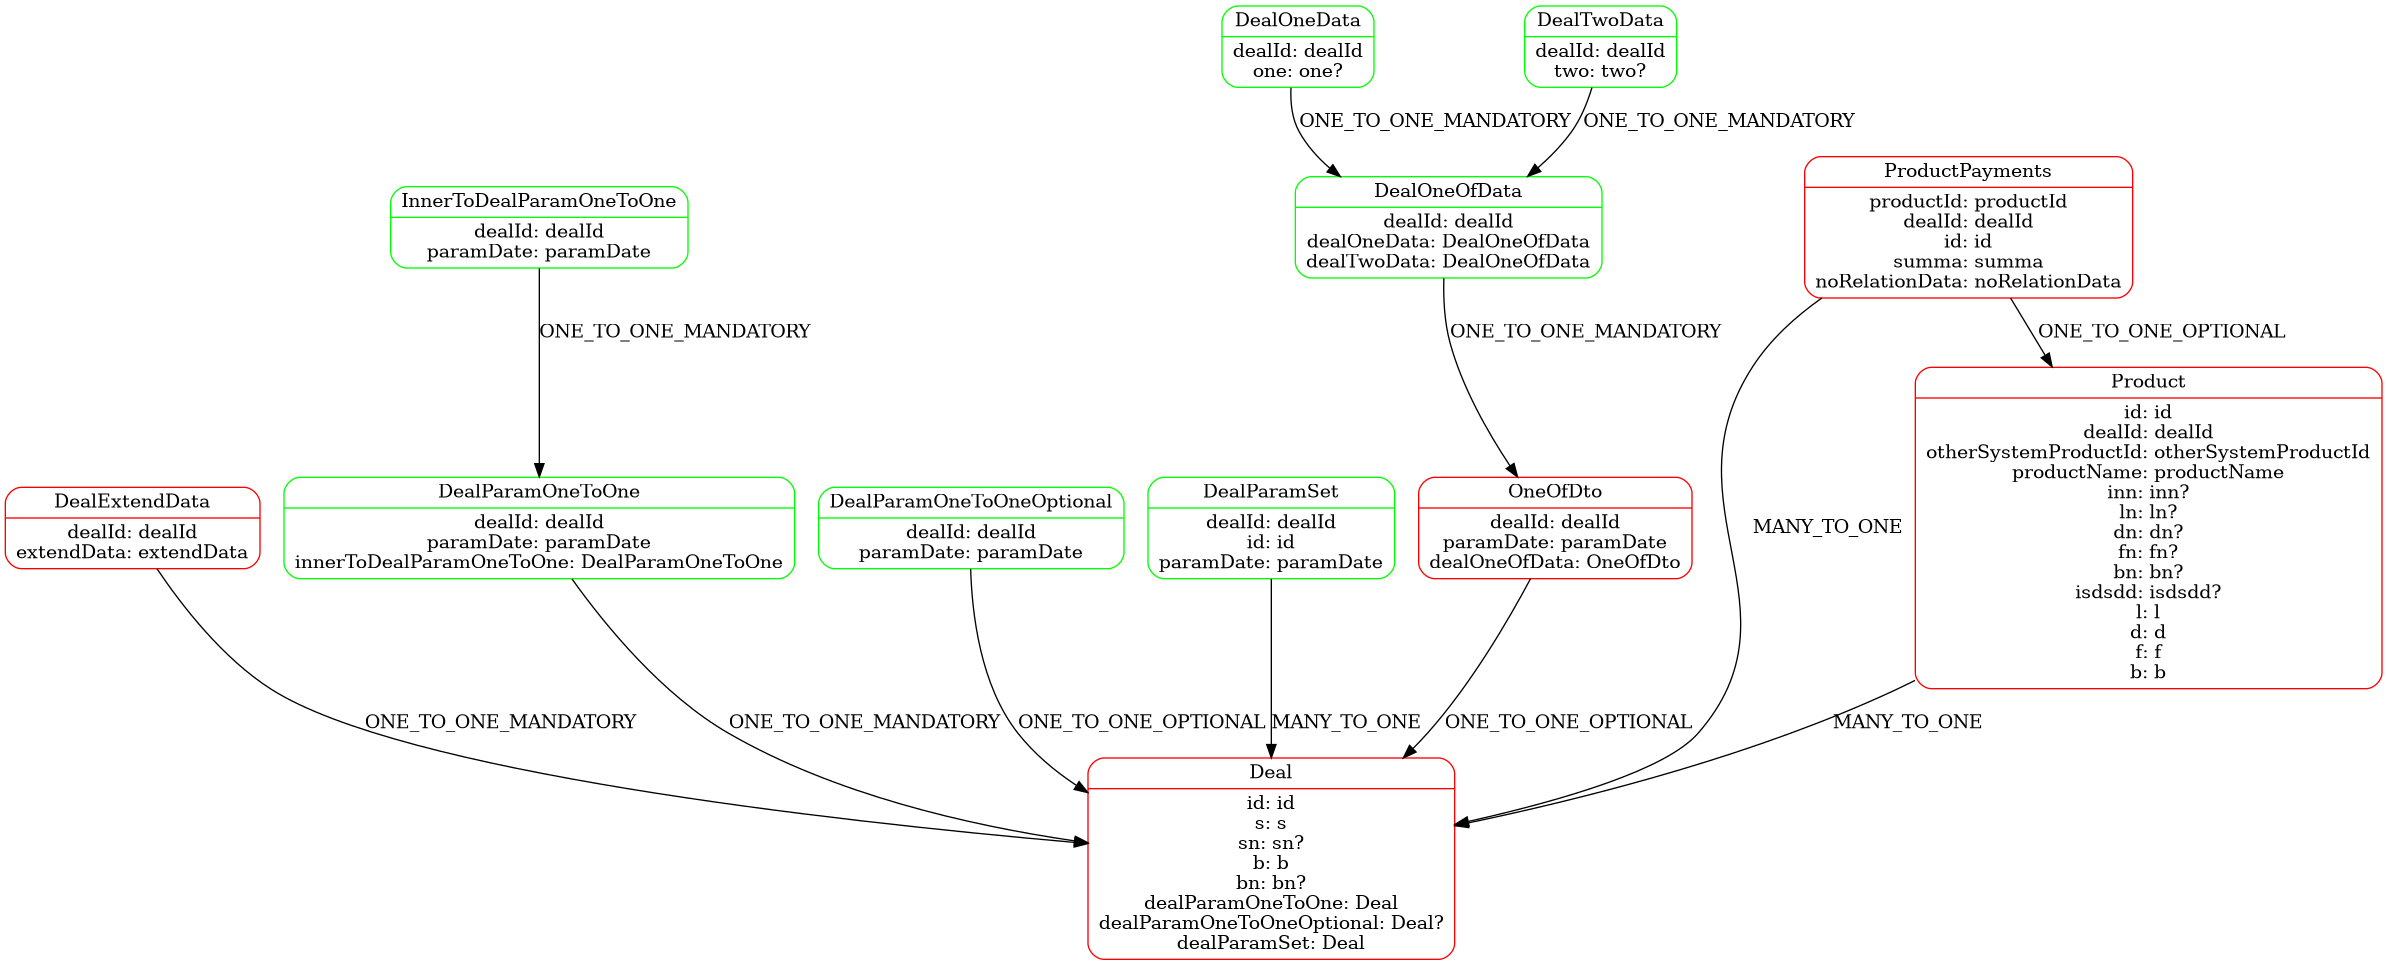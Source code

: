 @startuml
digraph dfd{
	node[shape=record]
Deal [label="{<f0> Deal|<f1> id: id\ns: s\nsn: sn?\nb: b\nbn: bn?\ndealParamOneToOne: Deal\ndealParamOneToOneOptional: Deal?\ndealParamSet: Deal }" shape=Mrecord color=Red];
DealExtendData [label="{<f0> DealExtendData|<f1> dealId: dealId\nextendData: extendData }" shape=Mrecord color=Red];
DealOneData [label="{<f0> DealOneData|<f1> dealId: dealId\none: one? }" shape=Mrecord color=Green];
DealOneOfData [label="{<f0> DealOneOfData|<f1> dealId: dealId\ndealOneData: DealOneOfData\ndealTwoData: DealOneOfData }" shape=Mrecord color=Green];
DealParamOneToOne [label="{<f0> DealParamOneToOne|<f1> dealId: dealId\nparamDate: paramDate\ninnerToDealParamOneToOne: DealParamOneToOne }" shape=Mrecord color=Green];
DealParamOneToOneOptional [label="{<f0> DealParamOneToOneOptional|<f1> dealId: dealId\nparamDate: paramDate }" shape=Mrecord color=Green];
DealParamSet [label="{<f0> DealParamSet|<f1> dealId: dealId\nid: id\nparamDate: paramDate }" shape=Mrecord color=Green];
DealTwoData [label="{<f0> DealTwoData|<f1> dealId: dealId\ntwo: two? }" shape=Mrecord color=Green];
InnerToDealParamOneToOne [label="{<f0> InnerToDealParamOneToOne|<f1> dealId: dealId\nparamDate: paramDate }" shape=Mrecord color=Green];
OneOfDto [label="{<f0> OneOfDto|<f1> dealId: dealId\nparamDate: paramDate\ndealOneOfData: OneOfDto }" shape=Mrecord color=Red];
Product [label="{<f0> Product|<f1> id: id\ndealId: dealId\notherSystemProductId: otherSystemProductId\nproductName: productName\ninn: inn?\nln: ln?\ndn: dn?\nfn: fn?\nbn: bn?\nisdsdd: isdsdd?\nl: l\nd: d\nf: f\nb: b }" shape=Mrecord color=Red];
ProductPayments [label="{<f0> ProductPayments|<f1> productId: productId\ndealId: dealId\nid: id\nsumma: summa\nnoRelationData: noRelationData }" shape=Mrecord color=Red];

DealExtendData -> Deal[label="ONE_TO_ONE_MANDATORY"];
DealOneData -> DealOneOfData[label="ONE_TO_ONE_MANDATORY"];
DealOneOfData -> OneOfDto[label="ONE_TO_ONE_MANDATORY"];
DealParamOneToOneOptional -> Deal[label="ONE_TO_ONE_OPTIONAL"];
DealParamOneToOne -> Deal[label="ONE_TO_ONE_MANDATORY"];
DealParamSet -> Deal[label="MANY_TO_ONE"];
DealTwoData -> DealOneOfData[label="ONE_TO_ONE_MANDATORY"];
InnerToDealParamOneToOne -> DealParamOneToOne[label="ONE_TO_ONE_MANDATORY"];
OneOfDto -> Deal[label="ONE_TO_ONE_OPTIONAL"];
ProductPayments -> Deal[label="MANY_TO_ONE"];
ProductPayments -> Product[label="ONE_TO_ONE_OPTIONAL"];
Product -> Deal[label="MANY_TO_ONE"];

}
@enduml
